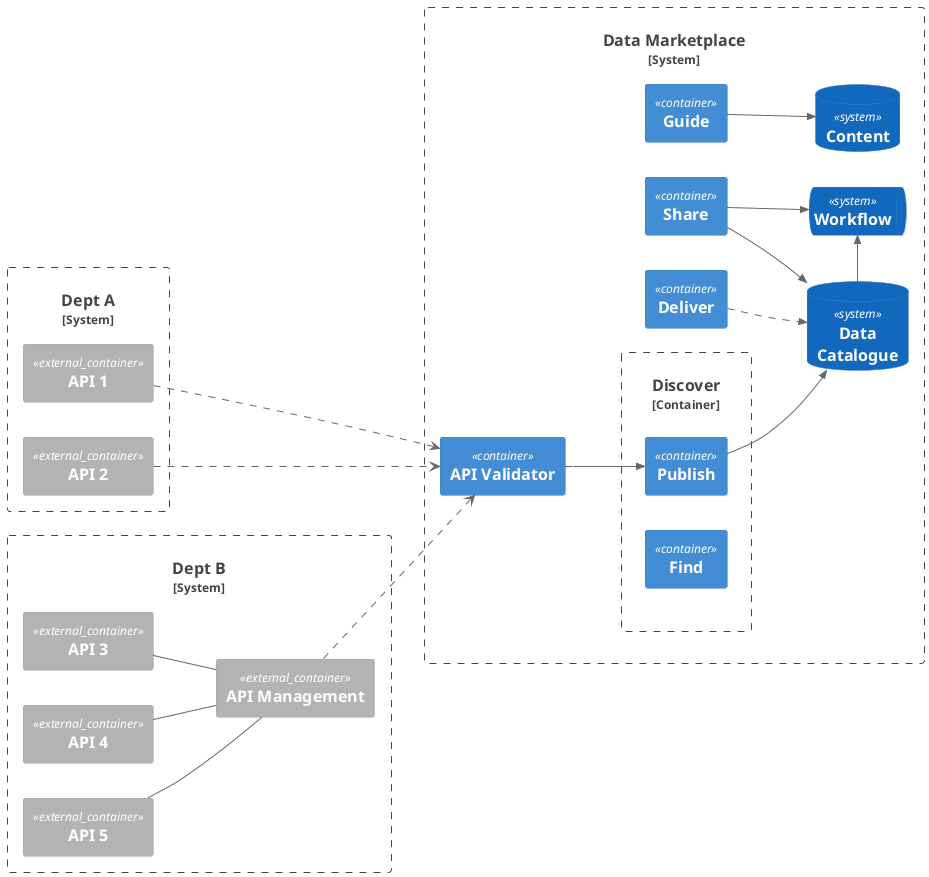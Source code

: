 @startuml dm-c4-container-deliver-api 
!include <C4/C4_Container>
!include <C4/C4_Component>
left to right direction

  'title C4 Container diagram for Data Marketplace
  
  AddRelTag("dashed", $lineStyle=DashedLine())

  'Person(acquirer, "Acquirer", "")
  'Person(supplier, "Supplier", "")
  'Person(admin, "Admin", "")

  'Person_Ext(visitor, "Visitor", "")

  'Container_Ext(idp, "Identity\nprovider", "")

  System_Boundary(dm, "Data Marketplace") {
  
    'Container(am, "Access\ncontrol", "")
    Container_Boundary(discover, "Discover") {
      Container(publish, "Publish", "")
      Container(find, "Find", "")
    }
    Container(share, "Share", "")
    Container(deliver, "Deliver", "") 
    Container(guide, "Guide", "") 
    SystemDb(catalog, "Data\nCatalogue", "")
    SystemQueue(workflow, "Workflow")
    SystemDb(cms, "Content")

    Container(linter, "API Validator", "")
    'Boundary(common, "Shared services") {
    '  Container(logging, "Logging", "")
    '  Container(monitoring, "Monitoring", "")
    '  Container(reporting, "Reporting", "")  
    '  Container(backup, "Backup &\nRecovery", "")     
    '}
    'catalog -[#hidden]- logging 
    'reporting -[#hidden] backup
  }

  System_Boundary(depA, "Dept A") {
    Container_Ext(api1, "API 1")
    Container_Ext(api2, "API 2")    
  }

  System_Boundary(depB, "Dept B") {
    Container_Ext(api3, "API 3")
    Container_Ext(api4, "API 4")  
    Container_Ext(api5, "API 5")  
    Container_Ext(apim, "API Management")
    api3 -- apim
    api4 -- apim
    api5 -- apim         
  }

  'Rel_U(supplier, idp, "", $tags="dashed")
  'Rel_U(acquirer, idp, "", $tags="dashed")
  'Rel_U(admin, idp, "", $tags="dashed")
  
  'Rel(supplier, am, "")
  'Rel(acquirer, am, "")
  'Rel(admin, am, "")
  'Rel(visitor, am, "")

  'Rel(am, discover, "")
  'Rel(am, share, "")
  'Rel(am, deliver, "")
  'Rel(am, guide, "")

  Rel(linter, publish, "")

  Rel(publish, catalog, "")
  Rel(share, catalog, "")
  Rel(deliver, catalog, "", $tags="dashed")
  
  Rel(share, workflow, "")
  Rel_R(catalog, workflow, "")

  Rel(guide, cms, "")
  guide -[#hidden] discover

  api1 ...> linter
  api2 ...> linter

  apim ..> linter
  'LAYOUT_WITH_LEGEND()
@enduml
